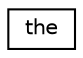 digraph "Graphical Class Hierarchy"
{
 // LATEX_PDF_SIZE
  edge [fontname="Helvetica",fontsize="10",labelfontname="Helvetica",labelfontsize="10"];
  node [fontname="Helvetica",fontsize="10",shape=record];
  rankdir="LR";
  Node0 [label="the",height=0.2,width=0.4,color="black", fillcolor="white", style="filled",URL="$classthe.html",tooltip=" "];
}
